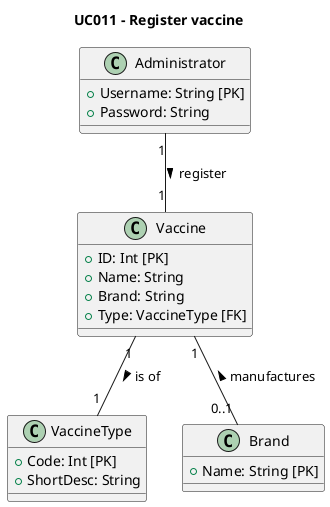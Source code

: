@startuml
'skinparam monochrome true
'skinparam shadowing false


title UC011 - Register vaccine

class Administrator {
    +Username: String [PK]
    +Password: String
}


class Vaccine {
    +ID: Int [PK]
    +Name: String
    +Brand: String
    +Type: VaccineType [FK]
}

class VaccineType {
    +Code: Int [PK]
    +ShortDesc: String
}

class Brand {
    +Name: String [PK]
}


' Relationships
Administrator "1" -- "1" Vaccine : register >
Vaccine "1" -- "0..1" Brand : manufactures <
Vaccine "1" -- "1" VaccineType : is of >


@enduml
